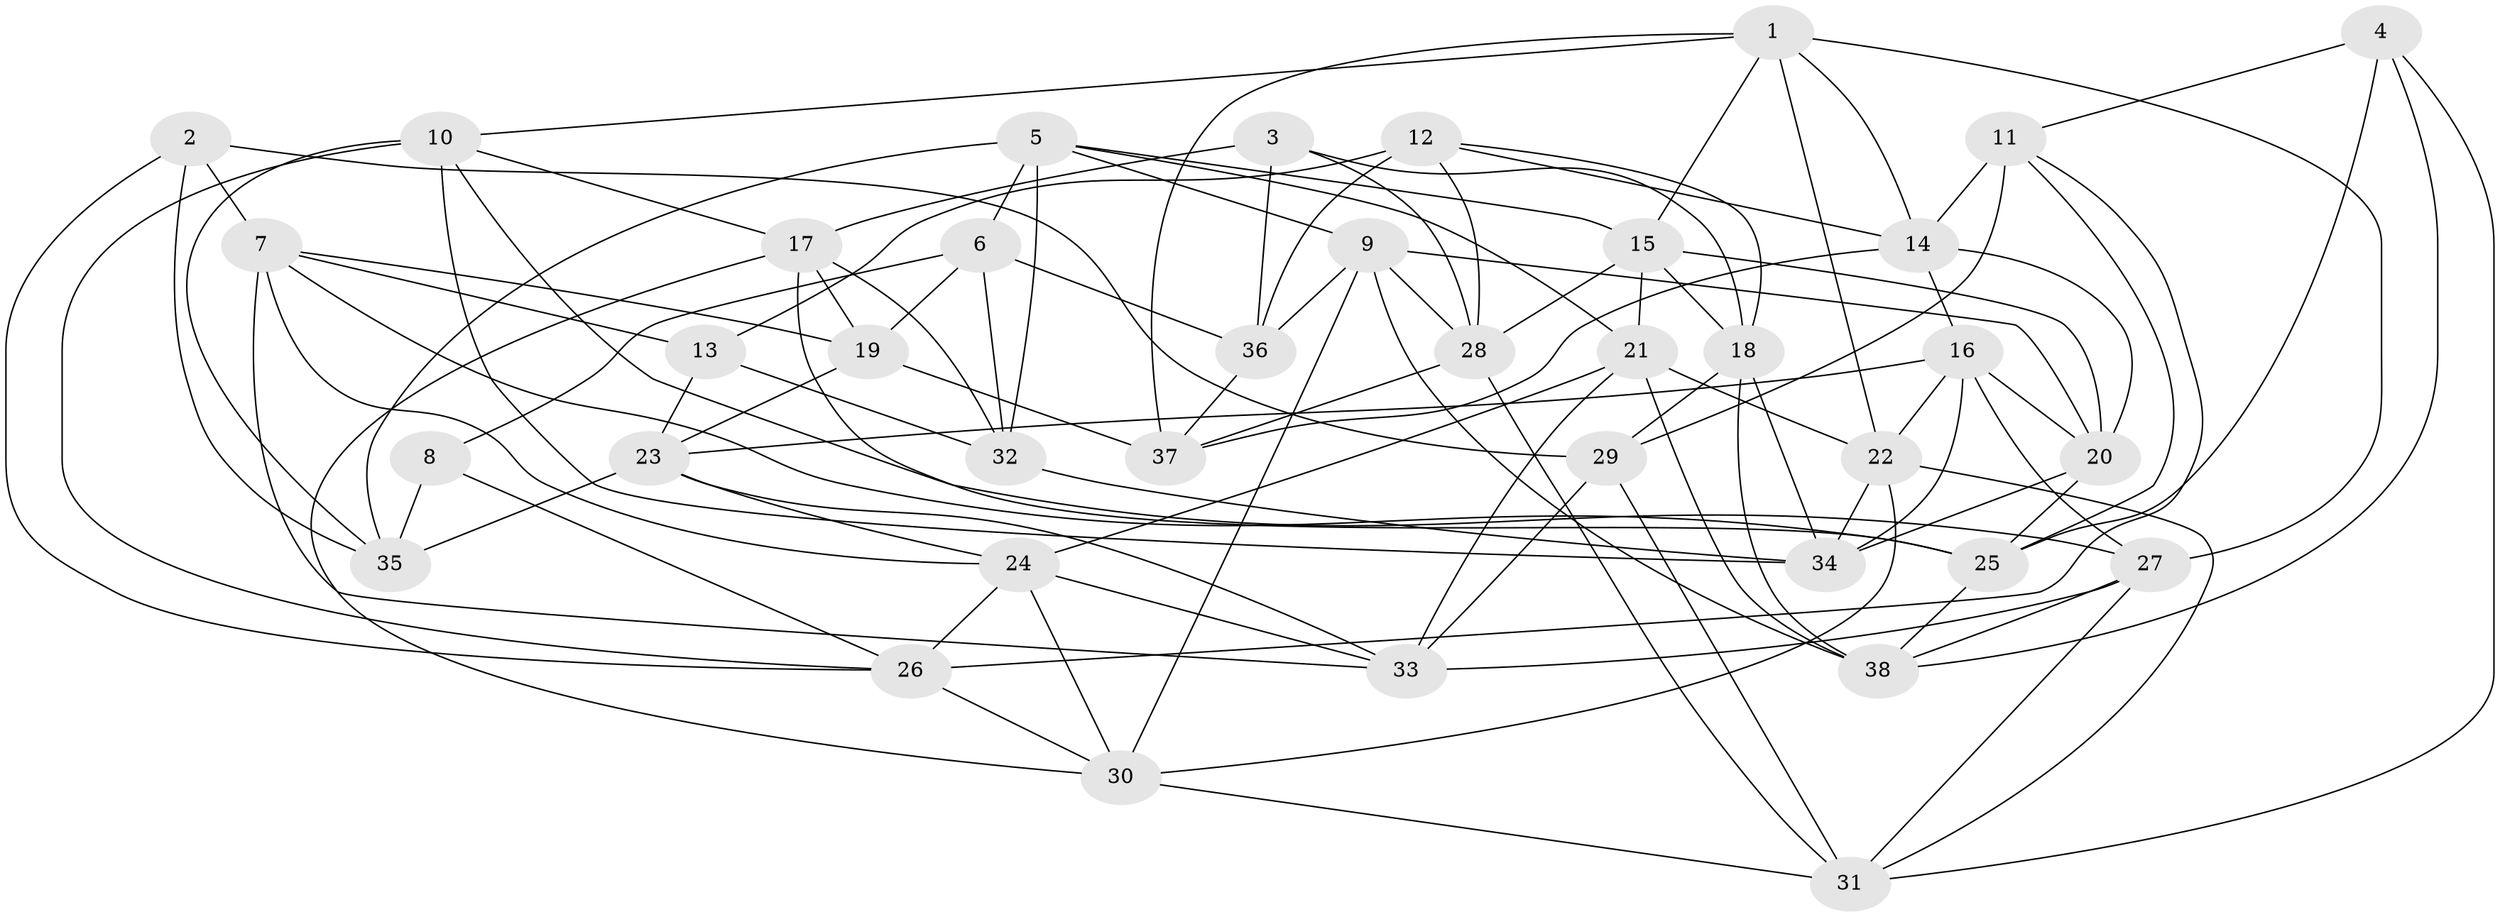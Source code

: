 // original degree distribution, {4: 1.0}
// Generated by graph-tools (version 1.1) at 2025/26/03/09/25 03:26:57]
// undirected, 38 vertices, 104 edges
graph export_dot {
graph [start="1"]
  node [color=gray90,style=filled];
  1;
  2;
  3;
  4;
  5;
  6;
  7;
  8;
  9;
  10;
  11;
  12;
  13;
  14;
  15;
  16;
  17;
  18;
  19;
  20;
  21;
  22;
  23;
  24;
  25;
  26;
  27;
  28;
  29;
  30;
  31;
  32;
  33;
  34;
  35;
  36;
  37;
  38;
  1 -- 10 [weight=1.0];
  1 -- 14 [weight=1.0];
  1 -- 15 [weight=1.0];
  1 -- 22 [weight=1.0];
  1 -- 27 [weight=1.0];
  1 -- 37 [weight=1.0];
  2 -- 7 [weight=1.0];
  2 -- 26 [weight=1.0];
  2 -- 29 [weight=1.0];
  2 -- 35 [weight=1.0];
  3 -- 17 [weight=1.0];
  3 -- 18 [weight=1.0];
  3 -- 28 [weight=1.0];
  3 -- 36 [weight=1.0];
  4 -- 11 [weight=1.0];
  4 -- 25 [weight=1.0];
  4 -- 31 [weight=1.0];
  4 -- 38 [weight=1.0];
  5 -- 6 [weight=1.0];
  5 -- 9 [weight=1.0];
  5 -- 15 [weight=1.0];
  5 -- 21 [weight=1.0];
  5 -- 32 [weight=1.0];
  5 -- 35 [weight=1.0];
  6 -- 8 [weight=1.0];
  6 -- 19 [weight=1.0];
  6 -- 32 [weight=2.0];
  6 -- 36 [weight=1.0];
  7 -- 13 [weight=1.0];
  7 -- 19 [weight=1.0];
  7 -- 24 [weight=1.0];
  7 -- 25 [weight=1.0];
  7 -- 33 [weight=1.0];
  8 -- 26 [weight=1.0];
  8 -- 35 [weight=2.0];
  9 -- 20 [weight=1.0];
  9 -- 28 [weight=1.0];
  9 -- 30 [weight=1.0];
  9 -- 36 [weight=1.0];
  9 -- 38 [weight=1.0];
  10 -- 17 [weight=1.0];
  10 -- 26 [weight=1.0];
  10 -- 27 [weight=1.0];
  10 -- 34 [weight=1.0];
  10 -- 35 [weight=1.0];
  11 -- 14 [weight=1.0];
  11 -- 25 [weight=1.0];
  11 -- 26 [weight=1.0];
  11 -- 29 [weight=2.0];
  12 -- 13 [weight=1.0];
  12 -- 14 [weight=1.0];
  12 -- 18 [weight=1.0];
  12 -- 28 [weight=1.0];
  12 -- 36 [weight=2.0];
  13 -- 23 [weight=1.0];
  13 -- 32 [weight=1.0];
  14 -- 16 [weight=1.0];
  14 -- 20 [weight=1.0];
  14 -- 37 [weight=1.0];
  15 -- 18 [weight=1.0];
  15 -- 20 [weight=1.0];
  15 -- 21 [weight=1.0];
  15 -- 28 [weight=1.0];
  16 -- 20 [weight=1.0];
  16 -- 22 [weight=1.0];
  16 -- 23 [weight=1.0];
  16 -- 27 [weight=1.0];
  16 -- 34 [weight=1.0];
  17 -- 19 [weight=1.0];
  17 -- 25 [weight=1.0];
  17 -- 30 [weight=1.0];
  17 -- 32 [weight=1.0];
  18 -- 29 [weight=1.0];
  18 -- 34 [weight=1.0];
  18 -- 38 [weight=1.0];
  19 -- 23 [weight=1.0];
  19 -- 37 [weight=2.0];
  20 -- 25 [weight=1.0];
  20 -- 34 [weight=1.0];
  21 -- 22 [weight=1.0];
  21 -- 24 [weight=1.0];
  21 -- 33 [weight=1.0];
  21 -- 38 [weight=1.0];
  22 -- 30 [weight=1.0];
  22 -- 31 [weight=1.0];
  22 -- 34 [weight=1.0];
  23 -- 24 [weight=1.0];
  23 -- 33 [weight=1.0];
  23 -- 35 [weight=1.0];
  24 -- 26 [weight=1.0];
  24 -- 30 [weight=1.0];
  24 -- 33 [weight=1.0];
  25 -- 38 [weight=1.0];
  26 -- 30 [weight=1.0];
  27 -- 31 [weight=1.0];
  27 -- 33 [weight=1.0];
  27 -- 38 [weight=1.0];
  28 -- 31 [weight=1.0];
  28 -- 37 [weight=1.0];
  29 -- 31 [weight=1.0];
  29 -- 33 [weight=1.0];
  30 -- 31 [weight=1.0];
  32 -- 34 [weight=1.0];
  36 -- 37 [weight=1.0];
}
